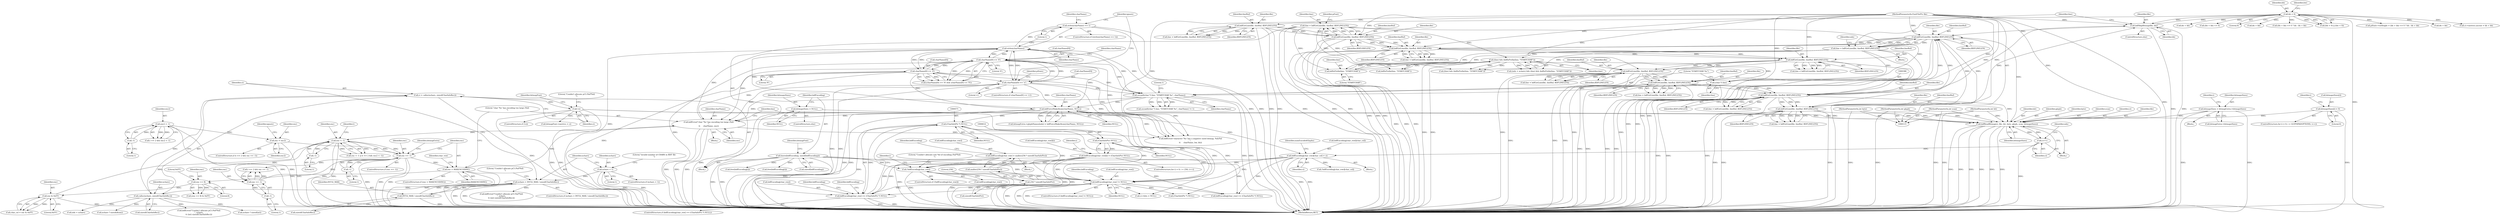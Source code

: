 digraph "0_libxfont_4d024ac10f964f6bd372ae0dd14f02772a6e5f63@API" {
"1000824" [label="(Call,strlen(charName) == 1)"];
"1000825" [label="(Call,strlen(charName))"];
"1000384" [label="(Call,sscanf((char *) line, \"STARTCHAR %s\", charName))"];
"1000385" [label="(Call,(char *) line)"];
"1000364" [label="(Call,(line) && (bdfIsPrefix(line, \"STARTCHAR\")))"];
"1000938" [label="(Call,line = bdfGetLine(file, lineBuf, BDFLINELEN))"];
"1000940" [label="(Call,bdfGetLine(file, lineBuf, BDFLINELEN))"];
"1000935" [label="(Call,bdfSkipBitmap(file, bh))"];
"1000753" [label="(Call,bdfGetLine(file, lineBuf, BDFLINELEN))"];
"1000709" [label="(Call,bdfGetLine(file, lineBuf, BDFLINELEN))"];
"1000676" [label="(Call,bdfGetLine(file, lineBuf, BDFLINELEN))"];
"1000634" [label="(Call,bdfGetLine(file, lineBuf, BDFLINELEN))"];
"1000408" [label="(Call,bdfGetLine(file, lineBuf, BDFLINELEN))"];
"1000321" [label="(Call,bdfGetLine(file, lineBuf, BDFLINELEN))"];
"1000196" [label="(Call,bdfGetLine(file, lineBuf, BDFLINELEN))"];
"1000116" [label="(MethodParameterIn,FontFilePtr file)"];
"1000799" [label="(Call,bdfGetLine(file, lineBuf, BDFLINELEN))"];
"1000738" [label="(Call,bh < 0)"];
"1000922" [label="(Call,bdfReadBitmap(ci, file, bit, byte, glyph, scan, bitmapsSizes))"];
"1000930" [label="(Call,ci++)"];
"1000250" [label="(Call,!ci)"];
"1000243" [label="(Call,ci = calloc(nchars, sizeof(CharInfoRec)))"];
"1000245" [label="(Call,calloc(nchars, sizeof(CharInfoRec)))"];
"1000228" [label="(Call,nchars > INT32_MAX / sizeof(CharInfoRec))"];
"1000219" [label="(Call,nchars < 1)"];
"1000230" [label="(Call,INT32_MAX / sizeof(CharInfoRec))"];
"1000119" [label="(MethodParameterIn,int bit)"];
"1000120" [label="(MethodParameterIn,int byte)"];
"1000121" [label="(MethodParameterIn,int glyph)"];
"1000122" [label="(MethodParameterIn,int scan)"];
"1000159" [label="(Call,bitmapsSizes = bitmapExtra->bitmapsSizes)"];
"1000179" [label="(Call,bitmapsSizes = NULL)"];
"1000173" [label="(Call,bitmapsSizes[i] = 0)"];
"1000366" [label="(Call,bdfIsPrefix(line, \"STARTCHAR\"))"];
"1000319" [label="(Call,line = bdfGetLine(file, lineBuf, BDFLINELEN))"];
"1000831" [label="(Call,charName[0] >= '0')"];
"1000853" [label="(Call,charName[0] == 'x')"];
"1000836" [label="(Call,charName[0] <= '9')"];
"1000487" [label="(Call,bdfError(\"char '%s' has encoding too large (%d)\n\",\n\t\t     charName, enc))"];
"1000403" [label="(Call,bdfForceMakeAtom(charName, NULL))"];
"1000617" [label="(Call,bdfEncoding[char_row] != NULL)"];
"1000623" [label="(Call,bdfEncoding[char_row][char_col] = ci)"];
"1000607" [label="(Call,bdfEncoding[char_row][i] = (CharInfoPtr) NULL)"];
"1000613" [label="(Call,(CharInfoPtr) NULL)"];
"1000570" [label="(Call,(CharInfoPtr *) NULL)"];
"1000566" [label="(Call,bdfEncoding[char_row] == (CharInfoPtr *) NULL)"];
"1000182" [label="(Call,bzero(bdfEncoding, sizeof(bdfEncoding)))"];
"1000584" [label="(Call,!bdfEncoding[char_row])"];
"1000574" [label="(Call,bdfEncoding[char_row] = malloc(256 * sizeof(CharInfoPtr)))"];
"1000578" [label="(Call,malloc(256 * sizeof(CharInfoPtr)))"];
"1000579" [label="(Call,256 * sizeof(CharInfoPtr))"];
"1000483" [label="(Call,enc > MAXENCODING)"];
"1000467" [label="(Call,enc == -1)"];
"1000460" [label="(Call,enc = enc2)"];
"1000443" [label="(Call,enc2 < -1)"];
"1000445" [label="(Call,-1)"];
"1000435" [label="(Call,enc < -1)"];
"1000502" [label="(Call,enc & 0xFF)"];
"1000496" [label="(Call,enc >> 8)"];
"1000437" [label="(Call,-1)"];
"1000456" [label="(Call,enc == -1)"];
"1000458" [label="(Call,-1)"];
"1000469" [label="(Call,-1)"];
"1000586" [label="(Identifier,bdfEncoding)"];
"1000494" [label="(Identifier,char_row)"];
"1000943" [label="(Identifier,BDFLINELEN)"];
"1000232" [label="(Call,sizeof(CharInfoRec))"];
"1000230" [label="(Call,INT32_MAX / sizeof(CharInfoRec))"];
"1000674" [label="(Call,line = bdfGetLine(file, lineBuf, BDFLINELEN))"];
"1000488" [label="(Literal,\"char '%s' has encoding too large (%d)\n\")"];
"1000970" [label="(Call,bdfIsPrefix(line, \"STARTCHAR\"))"];
"1000931" [label="(Identifier,ci)"];
"1000633" [label="(Identifier,line)"];
"1000181" [label="(Identifier,NULL)"];
"1000177" [label="(Literal,0)"];
"1000575" [label="(Call,bdfEncoding[char_row])"];
"1000321" [label="(Call,bdfGetLine(file, lineBuf, BDFLINELEN))"];
"1000939" [label="(Identifier,line)"];
"1000797" [label="(Call,line = bdfGetLine(file, lineBuf, BDFLINELEN))"];
"1000384" [label="(Call,sscanf((char *) line, \"STARTCHAR %s\", charName))"];
"1000324" [label="(Identifier,BDFLINELEN)"];
"1000678" [label="(Identifier,lineBuf)"];
"1000434" [label="(Call,enc < -1 || (t == 2 && enc2 < -1))"];
"1000328" [label="(Identifier,pFont)"];
"1001198" [label="(Call,free(bdfEncoding[i]))"];
"1000502" [label="(Call,enc & 0xFF)"];
"1000876" [label="(Block,)"];
"1000182" [label="(Call,bzero(bdfEncoding, sizeof(bdfEncoding)))"];
"1000461" [label="(Identifier,enc)"];
"1000823" [label="(ControlStructure,if ((strlen(charName) == 1)))"];
"1000707" [label="(Call,line = bdfGetLine(file, lineBuf, BDFLINELEN))"];
"1000676" [label="(Call,bdfGetLine(file, lineBuf, BDFLINELEN))"];
"1000397" [label="(Call,bitmapExtra->glyphNames[ndx] = bdfForceMakeAtom(charName, NULL))"];
"1000496" [label="(Call,enc >> 8)"];
"1000838" [label="(Identifier,charName)"];
"1000441" [label="(Identifier,t)"];
"1000925" [label="(Identifier,bit)"];
"1000253" [label="(Call,bdfError(\"Couldn't allocate pCI (%d*%d)\n\", nchars,\n\t\t (int) sizeof(CharInfoRec)))"];
"1000938" [label="(Call,line = bdfGetLine(file, lineBuf, BDFLINELEN))"];
"1000467" [label="(Call,enc == -1)"];
"1000221" [label="(Literal,1)"];
"1000489" [label="(Identifier,charName)"];
"1000893" [label="(Call,ci->metrics.ascent = bh + bb)"];
"1000608" [label="(Call,bdfEncoding[char_row][i])"];
"1000800" [label="(Identifier,file)"];
"1000219" [label="(Call,nchars < 1)"];
"1000199" [label="(Identifier,BDFLINELEN)"];
"1000158" [label="(Block,)"];
"1000320" [label="(Identifier,line)"];
"1000626" [label="(Identifier,bdfEncoding)"];
"1000436" [label="(Identifier,enc)"];
"1000495" [label="(Call,(enc >> 8) & 0xFF)"];
"1000159" [label="(Call,bitmapsSizes = bitmapExtra->bitmapsSizes)"];
"1000183" [label="(Identifier,bdfEncoding)"];
"1000485" [label="(Identifier,MAXENCODING)"];
"1000443" [label="(Call,enc2 < -1)"];
"1000184" [label="(Call,sizeof(bdfEncoding))"];
"1000825" [label="(Call,strlen(charName))"];
"1000927" [label="(Identifier,glyph)"];
"1000161" [label="(Call,bitmapExtra->bitmapsSizes)"];
"1000624" [label="(Call,bdfEncoding[char_row][char_col])"];
"1000572" [label="(Identifier,NULL)"];
"1000711" [label="(Identifier,lineBuf)"];
"1000799" [label="(Call,bdfGetLine(file, lineBuf, BDFLINELEN))"];
"1000323" [label="(Identifier,lineBuf)"];
"1001224" [label="(MethodReturn,RET)"];
"1000831" [label="(Call,charName[0] >= '0')"];
"1000737" [label="(Call,(bh < 0) || (bw < 0))"];
"1000178" [label="(ControlStructure,else)"];
"1000629" [label="(Identifier,ci)"];
"1000567" [label="(Call,bdfEncoding[char_row])"];
"1000632" [label="(Call,line = bdfGetLine(file, lineBuf, BDFLINELEN))"];
"1000437" [label="(Call,-1)"];
"1000369" [label="(Block,)"];
"1000451" [label="(ControlStructure,if (t == 2 && enc == -1))"];
"1000385" [label="(Call,(char *) line)"];
"1000459" [label="(Literal,1)"];
"1000926" [label="(Identifier,byte)"];
"1000801" [label="(Identifier,lineBuf)"];
"1000410" [label="(Identifier,lineBuf)"];
"1000243" [label="(Call,ci = calloc(nchars, sizeof(CharInfoRec)))"];
"1000196" [label="(Call,bdfGetLine(file, lineBuf, BDFLINELEN))"];
"1000245" [label="(Call,calloc(nchars, sizeof(CharInfoRec)))"];
"1000940" [label="(Call,bdfGetLine(file, lineBuf, BDFLINELEN))"];
"1000832" [label="(Call,charName[0])"];
"1000405" [label="(Identifier,NULL)"];
"1000580" [label="(Literal,256)"];
"1000636" [label="(Identifier,lineBuf)"];
"1000119" [label="(MethodParameterIn,int bit)"];
"1000228" [label="(Call,nchars > INT32_MAX / sizeof(CharInfoRec))"];
"1000635" [label="(Identifier,file)"];
"1000617" [label="(Call,bdfEncoding[char_row] != NULL)"];
"1000497" [label="(Identifier,enc)"];
"1000251" [label="(Identifier,ci)"];
"1000360" [label="(Call,(ndx < nchars) && (line) && (bdfIsPrefix(line, \"STARTCHAR\")))"];
"1000160" [label="(Identifier,bitmapsSizes)"];
"1000166" [label="(Identifier,i)"];
"1000573" [label="(Block,)"];
"1000500" [label="(Call,char_col = enc & 0xFF)"];
"1000174" [label="(Call,bitmapsSizes[i])"];
"1000933" [label="(Identifier,ndx)"];
"1000930" [label="(Call,ci++)"];
"1000631" [label="(Identifier,numEncodedGlyphs)"];
"1000634" [label="(Call,bdfGetLine(file, lineBuf, BDFLINELEN))"];
"1000870" [label="(Call,bh + bb)"];
"1000864" [label="(Call,(bh + bb) <= 0)"];
"1000387" [label="(Identifier,line)"];
"1000235" [label="(Call,bdfError(\"Couldn't allocate pCI (%d*%d)\n\", nchars,\n\t\t (int) sizeof(CharInfoRec)))"];
"1000486" [label="(Block,)"];
"1000613" [label="(Call,(CharInfoPtr) NULL)"];
"1000875" [label="(Identifier,ignore)"];
"1000712" [label="(Identifier,BDFLINELEN)"];
"1000300" [label="(Call,nchars * sizeof(int))"];
"1000579" [label="(Call,256 * sizeof(CharInfoPtr))"];
"1000388" [label="(Literal,\"STARTCHAR %s\")"];
"1000188" [label="(Identifier,bitmapFont)"];
"1000180" [label="(Identifier,bitmapsSizes)"];
"1000483" [label="(Call,enc > MAXENCODING)"];
"1000755" [label="(Identifier,lineBuf)"];
"1000236" [label="(Literal,\"Couldn't allocate pCI (%d*%d)\n\")"];
"1000598" [label="(ControlStructure,for (i = 0; i < 256; i++))"];
"1000361" [label="(Call,ndx < nchars)"];
"1000468" [label="(Identifier,enc)"];
"1000802" [label="(Identifier,BDFLINELEN)"];
"1000368" [label="(Literal,\"STARTCHAR\")"];
"1000738" [label="(Call,bh < 0)"];
"1000928" [label="(Identifier,scan)"];
"1000218" [label="(ControlStructure,if (nchars < 1))"];
"1000616" [label="(ControlStructure,if (bdfEncoding[char_row] != NULL))"];
"1001077" [label="(Call,bdfEncoding[char_row] == (CharInfoPtr *) NULL)"];
"1000936" [label="(Identifier,file)"];
"1000710" [label="(Identifier,file)"];
"1000362" [label="(Identifier,ndx)"];
"1000740" [label="(Literal,0)"];
"1000857" [label="(Literal,'x')"];
"1000824" [label="(Call,strlen(charName) == 1)"];
"1000618" [label="(Call,bdfEncoding[char_row])"];
"1000607" [label="(Call,bdfEncoding[char_row][i] = (CharInfoPtr) NULL)"];
"1000460" [label="(Call,enc = enc2)"];
"1000917" [label="(Call,ci->bits = NULL)"];
"1000941" [label="(Identifier,file)"];
"1000263" [label="(Identifier,bitmapFont)"];
"1000274" [label="(Call,nchars * sizeof(Atom))"];
"1001128" [label="(Call,!bdfEncoding[char_row][char_col])"];
"1000923" [label="(Identifier,ci)"];
"1000637" [label="(Identifier,BDFLINELEN)"];
"1000319" [label="(Call,line = bdfGetLine(file, lineBuf, BDFLINELEN))"];
"1000123" [label="(Block,)"];
"1000968" [label="(Call,(line) && (bdfIsPrefix(line, \"STARTCHAR\")))"];
"1000570" [label="(Call,(CharInfoPtr *) NULL)"];
"1000367" [label="(Identifier,line)"];
"1000120" [label="(MethodParameterIn,int byte)"];
"1000503" [label="(Identifier,enc)"];
"1000739" [label="(Identifier,bh)"];
"1000261" [label="(Call,bitmapFont->metrics = ci)"];
"1001081" [label="(Call,(CharInfoPtr *) NULL)"];
"1000833" [label="(Identifier,charName)"];
"1000615" [label="(Identifier,NULL)"];
"1000366" [label="(Call,bdfIsPrefix(line, \"STARTCHAR\"))"];
"1000565" [label="(ControlStructure,if (bdfEncoding[char_row] == (CharInfoPtr *) NULL))"];
"1000456" [label="(Call,enc == -1)"];
"1000389" [label="(Identifier,charName)"];
"1000679" [label="(Identifier,BDFLINELEN)"];
"1000220" [label="(Identifier,nchars)"];
"1000164" [label="(ControlStructure,for (i = 0; i < GLYPHPADOPTIONS; i++))"];
"1000444" [label="(Identifier,enc2)"];
"1000457" [label="(Identifier,enc)"];
"1000600" [label="(Identifier,i)"];
"1000827" [label="(Literal,1)"];
"1000578" [label="(Call,malloc(256 * sizeof(CharInfoPtr)))"];
"1000462" [label="(Identifier,enc2)"];
"1000403" [label="(Call,bdfForceMakeAtom(charName, NULL))"];
"1000899" [label="(Call,bh + bb)"];
"1000408" [label="(Call,bdfGetLine(file, lineBuf, BDFLINELEN))"];
"1000840" [label="(Literal,'9')"];
"1000576" [label="(Identifier,bdfEncoding)"];
"1000247" [label="(Call,sizeof(CharInfoRec))"];
"1000619" [label="(Identifier,bdfEncoding)"];
"1000836" [label="(Call,charName[0] <= '9')"];
"1000756" [label="(Identifier,BDFLINELEN)"];
"1000179" [label="(Call,bitmapsSizes = NULL)"];
"1000924" [label="(Identifier,file)"];
"1000466" [label="(ControlStructure,if (enc == -1))"];
"1000194" [label="(Call,line = bdfGetLine(file, lineBuf, BDFLINELEN))"];
"1000621" [label="(Identifier,NULL)"];
"1000863" [label="(Call,(bh + bb) <= 0 ? bh : bh + bb)"];
"1000935" [label="(Call,bdfSkipBitmap(file, bh))"];
"1000364" [label="(Call,(line) && (bdfIsPrefix(line, \"STARTCHAR\")))"];
"1000446" [label="(Literal,1)"];
"1000458" [label="(Call,-1)"];
"1000438" [label="(Literal,1)"];
"1000852" [label="(ControlStructure,if (charName[0] == 'x'))"];
"1000854" [label="(Call,charName[0])"];
"1000250" [label="(Call,!ci)"];
"1000365" [label="(Identifier,line)"];
"1000227" [label="(ControlStructure,if (nchars > INT32_MAX / sizeof(CharInfoRec)))"];
"1000411" [label="(Identifier,BDFLINELEN)"];
"1000574" [label="(Call,bdfEncoding[char_row] = malloc(256 * sizeof(CharInfoPtr)))"];
"1000929" [label="(Identifier,bitmapsSizes)"];
"1000224" [label="(Literal,\"invalid number of CHARS in BDF file\n\")"];
"1000435" [label="(Call,enc < -1)"];
"1000482" [label="(ControlStructure,if (enc > MAXENCODING))"];
"1000498" [label="(Literal,8)"];
"1000583" [label="(ControlStructure,if (!bdfEncoding[char_row]))"];
"1000116" [label="(MethodParameterIn,FontFilePtr file)"];
"1000677" [label="(Identifier,file)"];
"1000937" [label="(Identifier,bh)"];
"1000406" [label="(Call,line = bdfGetLine(file, lineBuf, BDFLINELEN))"];
"1000581" [label="(Call,sizeof(CharInfoPtr))"];
"1000499" [label="(Literal,0xFF)"];
"1000566" [label="(Call,bdfEncoding[char_row] == (CharInfoPtr *) NULL)"];
"1000584" [label="(Call,!bdfEncoding[char_row])"];
"1000853" [label="(Call,charName[0] == 'x')"];
"1000121" [label="(MethodParameterIn,int glyph)"];
"1000745" [label="(Call,bdfError(\"character '%s' has a negative sized bitmap, %dx%d\n\",\n\t\t     charName, bw, bh))"];
"1000390" [label="(Literal,1)"];
"1000322" [label="(Identifier,file)"];
"1000173" [label="(Call,bitmapsSizes[i] = 0)"];
"1000934" [label="(ControlStructure,else)"];
"1000198" [label="(Identifier,lineBuf)"];
"1000122" [label="(MethodParameterIn,int scan)"];
"1000246" [label="(Identifier,nchars)"];
"1000859" [label="(Call,pState->exHeight = (bh + bb) <= 0 ? bh : bh + bb)"];
"1000172" [label="(Identifier,i)"];
"1000606" [label="(Identifier,i)"];
"1000484" [label="(Identifier,enc)"];
"1000439" [label="(Call,t == 2 && enc2 < -1)"];
"1000445" [label="(Call,-1)"];
"1000504" [label="(Literal,0xFF)"];
"1000490" [label="(Identifier,enc)"];
"1000244" [label="(Identifier,ci)"];
"1000487" [label="(Call,bdfError(\"char '%s' has encoding too large (%d)\n\",\n\t\t     charName, enc))"];
"1000404" [label="(Identifier,charName)"];
"1001218" [label="(Call,free(bdfEncoding[i]))"];
"1000469" [label="(Call,-1)"];
"1000452" [label="(Call,t == 2 && enc == -1)"];
"1000622" [label="(Block,)"];
"1000826" [label="(Identifier,charName)"];
"1000623" [label="(Call,bdfEncoding[char_row][char_col] = ci)"];
"1000837" [label="(Call,charName[0])"];
"1000197" [label="(Identifier,file)"];
"1000470" [label="(Literal,1)"];
"1000409" [label="(Identifier,file)"];
"1000751" [label="(Call,line = bdfGetLine(file, lineBuf, BDFLINELEN))"];
"1000922" [label="(Call,bdfReadBitmap(ci, file, bit, byte, glyph, scan, bitmapsSizes))"];
"1000231" [label="(Identifier,INT32_MAX)"];
"1000464" [label="(Identifier,ignore)"];
"1000753" [label="(Call,bdfGetLine(file, lineBuf, BDFLINELEN))"];
"1000865" [label="(Call,bh + bb)"];
"1000249" [label="(ControlStructure,if (!ci))"];
"1000229" [label="(Identifier,nchars)"];
"1000861" [label="(Identifier,pState)"];
"1000383" [label="(Call,sscanf((char *) line, \"STARTCHAR %s\", charName) != 1)"];
"1000754" [label="(Identifier,file)"];
"1000830" [label="(Call,(charName[0] >= '0') && (charName[0] <= '9'))"];
"1000474" [label="(Identifier,bitmapExtra)"];
"1000585" [label="(Call,bdfEncoding[char_row])"];
"1000835" [label="(Literal,'0')"];
"1000590" [label="(Literal,\"Couldn't allocate row %d of encoding (%d*%d)\n\")"];
"1000254" [label="(Literal,\"Couldn't allocate pCI (%d*%d)\n\")"];
"1000742" [label="(Identifier,bw)"];
"1000942" [label="(Identifier,lineBuf)"];
"1000709" [label="(Call,bdfGetLine(file, lineBuf, BDFLINELEN))"];
"1000824" -> "1000823"  [label="AST: "];
"1000824" -> "1000827"  [label="CFG: "];
"1000825" -> "1000824"  [label="AST: "];
"1000827" -> "1000824"  [label="AST: "];
"1000833" -> "1000824"  [label="CFG: "];
"1000875" -> "1000824"  [label="CFG: "];
"1000824" -> "1001224"  [label="DDG: "];
"1000824" -> "1001224"  [label="DDG: "];
"1000825" -> "1000824"  [label="DDG: "];
"1000825" -> "1000826"  [label="CFG: "];
"1000826" -> "1000825"  [label="AST: "];
"1000827" -> "1000825"  [label="CFG: "];
"1000825" -> "1001224"  [label="DDG: "];
"1000825" -> "1000384"  [label="DDG: "];
"1000384" -> "1000825"  [label="DDG: "];
"1000487" -> "1000825"  [label="DDG: "];
"1000403" -> "1000825"  [label="DDG: "];
"1000831" -> "1000825"  [label="DDG: "];
"1000853" -> "1000825"  [label="DDG: "];
"1000836" -> "1000825"  [label="DDG: "];
"1000825" -> "1000831"  [label="DDG: "];
"1000825" -> "1000836"  [label="DDG: "];
"1000825" -> "1000853"  [label="DDG: "];
"1000384" -> "1000383"  [label="AST: "];
"1000384" -> "1000389"  [label="CFG: "];
"1000385" -> "1000384"  [label="AST: "];
"1000388" -> "1000384"  [label="AST: "];
"1000389" -> "1000384"  [label="AST: "];
"1000390" -> "1000384"  [label="CFG: "];
"1000384" -> "1001224"  [label="DDG: "];
"1000384" -> "1001224"  [label="DDG: "];
"1000384" -> "1000383"  [label="DDG: "];
"1000384" -> "1000383"  [label="DDG: "];
"1000384" -> "1000383"  [label="DDG: "];
"1000385" -> "1000384"  [label="DDG: "];
"1000831" -> "1000384"  [label="DDG: "];
"1000853" -> "1000384"  [label="DDG: "];
"1000836" -> "1000384"  [label="DDG: "];
"1000384" -> "1000403"  [label="DDG: "];
"1000384" -> "1000487"  [label="DDG: "];
"1000384" -> "1000745"  [label="DDG: "];
"1000385" -> "1000387"  [label="CFG: "];
"1000386" -> "1000385"  [label="AST: "];
"1000387" -> "1000385"  [label="AST: "];
"1000388" -> "1000385"  [label="CFG: "];
"1000385" -> "1001224"  [label="DDG: "];
"1000364" -> "1000385"  [label="DDG: "];
"1000938" -> "1000385"  [label="DDG: "];
"1000319" -> "1000385"  [label="DDG: "];
"1000364" -> "1000360"  [label="AST: "];
"1000364" -> "1000365"  [label="CFG: "];
"1000364" -> "1000366"  [label="CFG: "];
"1000365" -> "1000364"  [label="AST: "];
"1000366" -> "1000364"  [label="AST: "];
"1000360" -> "1000364"  [label="CFG: "];
"1000364" -> "1001224"  [label="DDG: "];
"1000364" -> "1001224"  [label="DDG: "];
"1000364" -> "1000360"  [label="DDG: "];
"1000364" -> "1000360"  [label="DDG: "];
"1000938" -> "1000364"  [label="DDG: "];
"1000366" -> "1000364"  [label="DDG: "];
"1000366" -> "1000364"  [label="DDG: "];
"1000319" -> "1000364"  [label="DDG: "];
"1000364" -> "1000968"  [label="DDG: "];
"1000364" -> "1000968"  [label="DDG: "];
"1000364" -> "1000970"  [label="DDG: "];
"1000938" -> "1000369"  [label="AST: "];
"1000938" -> "1000940"  [label="CFG: "];
"1000939" -> "1000938"  [label="AST: "];
"1000940" -> "1000938"  [label="AST: "];
"1000362" -> "1000938"  [label="CFG: "];
"1000938" -> "1001224"  [label="DDG: "];
"1000938" -> "1001224"  [label="DDG: "];
"1000938" -> "1000366"  [label="DDG: "];
"1000940" -> "1000938"  [label="DDG: "];
"1000940" -> "1000938"  [label="DDG: "];
"1000940" -> "1000938"  [label="DDG: "];
"1000938" -> "1000968"  [label="DDG: "];
"1000938" -> "1000970"  [label="DDG: "];
"1000940" -> "1000943"  [label="CFG: "];
"1000941" -> "1000940"  [label="AST: "];
"1000942" -> "1000940"  [label="AST: "];
"1000943" -> "1000940"  [label="AST: "];
"1000940" -> "1001224"  [label="DDG: "];
"1000940" -> "1001224"  [label="DDG: "];
"1000940" -> "1001224"  [label="DDG: "];
"1000940" -> "1000408"  [label="DDG: "];
"1000940" -> "1000408"  [label="DDG: "];
"1000940" -> "1000408"  [label="DDG: "];
"1000935" -> "1000940"  [label="DDG: "];
"1000922" -> "1000940"  [label="DDG: "];
"1000116" -> "1000940"  [label="DDG: "];
"1000753" -> "1000940"  [label="DDG: "];
"1000753" -> "1000940"  [label="DDG: "];
"1000799" -> "1000940"  [label="DDG: "];
"1000799" -> "1000940"  [label="DDG: "];
"1000935" -> "1000934"  [label="AST: "];
"1000935" -> "1000937"  [label="CFG: "];
"1000936" -> "1000935"  [label="AST: "];
"1000937" -> "1000935"  [label="AST: "];
"1000939" -> "1000935"  [label="CFG: "];
"1000935" -> "1001224"  [label="DDG: "];
"1000935" -> "1001224"  [label="DDG: "];
"1000935" -> "1000738"  [label="DDG: "];
"1000753" -> "1000935"  [label="DDG: "];
"1000799" -> "1000935"  [label="DDG: "];
"1000116" -> "1000935"  [label="DDG: "];
"1000738" -> "1000935"  [label="DDG: "];
"1000753" -> "1000751"  [label="AST: "];
"1000753" -> "1000756"  [label="CFG: "];
"1000754" -> "1000753"  [label="AST: "];
"1000755" -> "1000753"  [label="AST: "];
"1000756" -> "1000753"  [label="AST: "];
"1000751" -> "1000753"  [label="CFG: "];
"1000753" -> "1001224"  [label="DDG: "];
"1000753" -> "1001224"  [label="DDG: "];
"1000753" -> "1001224"  [label="DDG: "];
"1000753" -> "1000751"  [label="DDG: "];
"1000753" -> "1000751"  [label="DDG: "];
"1000753" -> "1000751"  [label="DDG: "];
"1000709" -> "1000753"  [label="DDG: "];
"1000709" -> "1000753"  [label="DDG: "];
"1000709" -> "1000753"  [label="DDG: "];
"1000116" -> "1000753"  [label="DDG: "];
"1000753" -> "1000799"  [label="DDG: "];
"1000753" -> "1000799"  [label="DDG: "];
"1000753" -> "1000799"  [label="DDG: "];
"1000753" -> "1000922"  [label="DDG: "];
"1000709" -> "1000707"  [label="AST: "];
"1000709" -> "1000712"  [label="CFG: "];
"1000710" -> "1000709"  [label="AST: "];
"1000711" -> "1000709"  [label="AST: "];
"1000712" -> "1000709"  [label="AST: "];
"1000707" -> "1000709"  [label="CFG: "];
"1000709" -> "1001224"  [label="DDG: "];
"1000709" -> "1001224"  [label="DDG: "];
"1000709" -> "1001224"  [label="DDG: "];
"1000709" -> "1000707"  [label="DDG: "];
"1000709" -> "1000707"  [label="DDG: "];
"1000709" -> "1000707"  [label="DDG: "];
"1000676" -> "1000709"  [label="DDG: "];
"1000676" -> "1000709"  [label="DDG: "];
"1000676" -> "1000709"  [label="DDG: "];
"1000116" -> "1000709"  [label="DDG: "];
"1000676" -> "1000674"  [label="AST: "];
"1000676" -> "1000679"  [label="CFG: "];
"1000677" -> "1000676"  [label="AST: "];
"1000678" -> "1000676"  [label="AST: "];
"1000679" -> "1000676"  [label="AST: "];
"1000674" -> "1000676"  [label="CFG: "];
"1000676" -> "1001224"  [label="DDG: "];
"1000676" -> "1001224"  [label="DDG: "];
"1000676" -> "1001224"  [label="DDG: "];
"1000676" -> "1000674"  [label="DDG: "];
"1000676" -> "1000674"  [label="DDG: "];
"1000676" -> "1000674"  [label="DDG: "];
"1000634" -> "1000676"  [label="DDG: "];
"1000634" -> "1000676"  [label="DDG: "];
"1000634" -> "1000676"  [label="DDG: "];
"1000116" -> "1000676"  [label="DDG: "];
"1000634" -> "1000632"  [label="AST: "];
"1000634" -> "1000637"  [label="CFG: "];
"1000635" -> "1000634"  [label="AST: "];
"1000636" -> "1000634"  [label="AST: "];
"1000637" -> "1000634"  [label="AST: "];
"1000632" -> "1000634"  [label="CFG: "];
"1000634" -> "1001224"  [label="DDG: "];
"1000634" -> "1001224"  [label="DDG: "];
"1000634" -> "1001224"  [label="DDG: "];
"1000634" -> "1000632"  [label="DDG: "];
"1000634" -> "1000632"  [label="DDG: "];
"1000634" -> "1000632"  [label="DDG: "];
"1000408" -> "1000634"  [label="DDG: "];
"1000408" -> "1000634"  [label="DDG: "];
"1000408" -> "1000634"  [label="DDG: "];
"1000116" -> "1000634"  [label="DDG: "];
"1000408" -> "1000406"  [label="AST: "];
"1000408" -> "1000411"  [label="CFG: "];
"1000409" -> "1000408"  [label="AST: "];
"1000410" -> "1000408"  [label="AST: "];
"1000411" -> "1000408"  [label="AST: "];
"1000406" -> "1000408"  [label="CFG: "];
"1000408" -> "1001224"  [label="DDG: "];
"1000408" -> "1001224"  [label="DDG: "];
"1000408" -> "1001224"  [label="DDG: "];
"1000408" -> "1000406"  [label="DDG: "];
"1000408" -> "1000406"  [label="DDG: "];
"1000408" -> "1000406"  [label="DDG: "];
"1000321" -> "1000408"  [label="DDG: "];
"1000321" -> "1000408"  [label="DDG: "];
"1000321" -> "1000408"  [label="DDG: "];
"1000116" -> "1000408"  [label="DDG: "];
"1000321" -> "1000319"  [label="AST: "];
"1000321" -> "1000324"  [label="CFG: "];
"1000322" -> "1000321"  [label="AST: "];
"1000323" -> "1000321"  [label="AST: "];
"1000324" -> "1000321"  [label="AST: "];
"1000319" -> "1000321"  [label="CFG: "];
"1000321" -> "1001224"  [label="DDG: "];
"1000321" -> "1001224"  [label="DDG: "];
"1000321" -> "1001224"  [label="DDG: "];
"1000321" -> "1000319"  [label="DDG: "];
"1000321" -> "1000319"  [label="DDG: "];
"1000321" -> "1000319"  [label="DDG: "];
"1000196" -> "1000321"  [label="DDG: "];
"1000196" -> "1000321"  [label="DDG: "];
"1000196" -> "1000321"  [label="DDG: "];
"1000116" -> "1000321"  [label="DDG: "];
"1000196" -> "1000194"  [label="AST: "];
"1000196" -> "1000199"  [label="CFG: "];
"1000197" -> "1000196"  [label="AST: "];
"1000198" -> "1000196"  [label="AST: "];
"1000199" -> "1000196"  [label="AST: "];
"1000194" -> "1000196"  [label="CFG: "];
"1000196" -> "1001224"  [label="DDG: "];
"1000196" -> "1001224"  [label="DDG: "];
"1000196" -> "1001224"  [label="DDG: "];
"1000196" -> "1000194"  [label="DDG: "];
"1000196" -> "1000194"  [label="DDG: "];
"1000196" -> "1000194"  [label="DDG: "];
"1000116" -> "1000196"  [label="DDG: "];
"1000116" -> "1000115"  [label="AST: "];
"1000116" -> "1001224"  [label="DDG: "];
"1000116" -> "1000799"  [label="DDG: "];
"1000116" -> "1000922"  [label="DDG: "];
"1000799" -> "1000797"  [label="AST: "];
"1000799" -> "1000802"  [label="CFG: "];
"1000800" -> "1000799"  [label="AST: "];
"1000801" -> "1000799"  [label="AST: "];
"1000802" -> "1000799"  [label="AST: "];
"1000797" -> "1000799"  [label="CFG: "];
"1000799" -> "1001224"  [label="DDG: "];
"1000799" -> "1001224"  [label="DDG: "];
"1000799" -> "1001224"  [label="DDG: "];
"1000799" -> "1000797"  [label="DDG: "];
"1000799" -> "1000797"  [label="DDG: "];
"1000799" -> "1000797"  [label="DDG: "];
"1000799" -> "1000922"  [label="DDG: "];
"1000738" -> "1000737"  [label="AST: "];
"1000738" -> "1000740"  [label="CFG: "];
"1000739" -> "1000738"  [label="AST: "];
"1000740" -> "1000738"  [label="AST: "];
"1000742" -> "1000738"  [label="CFG: "];
"1000737" -> "1000738"  [label="CFG: "];
"1000738" -> "1001224"  [label="DDG: "];
"1000738" -> "1000737"  [label="DDG: "];
"1000738" -> "1000737"  [label="DDG: "];
"1000738" -> "1000745"  [label="DDG: "];
"1000738" -> "1000859"  [label="DDG: "];
"1000738" -> "1000864"  [label="DDG: "];
"1000738" -> "1000865"  [label="DDG: "];
"1000738" -> "1000863"  [label="DDG: "];
"1000738" -> "1000870"  [label="DDG: "];
"1000738" -> "1000893"  [label="DDG: "];
"1000738" -> "1000899"  [label="DDG: "];
"1000922" -> "1000876"  [label="AST: "];
"1000922" -> "1000929"  [label="CFG: "];
"1000923" -> "1000922"  [label="AST: "];
"1000924" -> "1000922"  [label="AST: "];
"1000925" -> "1000922"  [label="AST: "];
"1000926" -> "1000922"  [label="AST: "];
"1000927" -> "1000922"  [label="AST: "];
"1000928" -> "1000922"  [label="AST: "];
"1000929" -> "1000922"  [label="AST: "];
"1000931" -> "1000922"  [label="CFG: "];
"1000922" -> "1001224"  [label="DDG: "];
"1000922" -> "1001224"  [label="DDG: "];
"1000922" -> "1001224"  [label="DDG: "];
"1000922" -> "1001224"  [label="DDG: "];
"1000922" -> "1001224"  [label="DDG: "];
"1000922" -> "1001224"  [label="DDG: "];
"1000930" -> "1000922"  [label="DDG: "];
"1000250" -> "1000922"  [label="DDG: "];
"1000119" -> "1000922"  [label="DDG: "];
"1000120" -> "1000922"  [label="DDG: "];
"1000121" -> "1000922"  [label="DDG: "];
"1000122" -> "1000922"  [label="DDG: "];
"1000159" -> "1000922"  [label="DDG: "];
"1000179" -> "1000922"  [label="DDG: "];
"1000173" -> "1000922"  [label="DDG: "];
"1000922" -> "1000930"  [label="DDG: "];
"1000930" -> "1000876"  [label="AST: "];
"1000930" -> "1000931"  [label="CFG: "];
"1000931" -> "1000930"  [label="AST: "];
"1000933" -> "1000930"  [label="CFG: "];
"1000930" -> "1001224"  [label="DDG: "];
"1000930" -> "1000623"  [label="DDG: "];
"1000250" -> "1000249"  [label="AST: "];
"1000250" -> "1000251"  [label="CFG: "];
"1000251" -> "1000250"  [label="AST: "];
"1000254" -> "1000250"  [label="CFG: "];
"1000263" -> "1000250"  [label="CFG: "];
"1000250" -> "1001224"  [label="DDG: "];
"1000250" -> "1001224"  [label="DDG: "];
"1000243" -> "1000250"  [label="DDG: "];
"1000250" -> "1000261"  [label="DDG: "];
"1000250" -> "1000623"  [label="DDG: "];
"1000243" -> "1000123"  [label="AST: "];
"1000243" -> "1000245"  [label="CFG: "];
"1000244" -> "1000243"  [label="AST: "];
"1000245" -> "1000243"  [label="AST: "];
"1000251" -> "1000243"  [label="CFG: "];
"1000243" -> "1001224"  [label="DDG: "];
"1000245" -> "1000243"  [label="DDG: "];
"1000245" -> "1000247"  [label="CFG: "];
"1000246" -> "1000245"  [label="AST: "];
"1000247" -> "1000245"  [label="AST: "];
"1000228" -> "1000245"  [label="DDG: "];
"1000245" -> "1000253"  [label="DDG: "];
"1000245" -> "1000274"  [label="DDG: "];
"1000245" -> "1000300"  [label="DDG: "];
"1000245" -> "1000361"  [label="DDG: "];
"1000228" -> "1000227"  [label="AST: "];
"1000228" -> "1000230"  [label="CFG: "];
"1000229" -> "1000228"  [label="AST: "];
"1000230" -> "1000228"  [label="AST: "];
"1000236" -> "1000228"  [label="CFG: "];
"1000244" -> "1000228"  [label="CFG: "];
"1000228" -> "1001224"  [label="DDG: "];
"1000228" -> "1001224"  [label="DDG: "];
"1000219" -> "1000228"  [label="DDG: "];
"1000230" -> "1000228"  [label="DDG: "];
"1000228" -> "1000235"  [label="DDG: "];
"1000219" -> "1000218"  [label="AST: "];
"1000219" -> "1000221"  [label="CFG: "];
"1000220" -> "1000219"  [label="AST: "];
"1000221" -> "1000219"  [label="AST: "];
"1000224" -> "1000219"  [label="CFG: "];
"1000229" -> "1000219"  [label="CFG: "];
"1000219" -> "1001224"  [label="DDG: "];
"1000219" -> "1001224"  [label="DDG: "];
"1000230" -> "1000232"  [label="CFG: "];
"1000231" -> "1000230"  [label="AST: "];
"1000232" -> "1000230"  [label="AST: "];
"1000230" -> "1001224"  [label="DDG: "];
"1000119" -> "1000115"  [label="AST: "];
"1000119" -> "1001224"  [label="DDG: "];
"1000120" -> "1000115"  [label="AST: "];
"1000120" -> "1001224"  [label="DDG: "];
"1000121" -> "1000115"  [label="AST: "];
"1000121" -> "1001224"  [label="DDG: "];
"1000122" -> "1000115"  [label="AST: "];
"1000122" -> "1001224"  [label="DDG: "];
"1000159" -> "1000158"  [label="AST: "];
"1000159" -> "1000161"  [label="CFG: "];
"1000160" -> "1000159"  [label="AST: "];
"1000161" -> "1000159"  [label="AST: "];
"1000166" -> "1000159"  [label="CFG: "];
"1000159" -> "1001224"  [label="DDG: "];
"1000159" -> "1001224"  [label="DDG: "];
"1000179" -> "1000178"  [label="AST: "];
"1000179" -> "1000181"  [label="CFG: "];
"1000180" -> "1000179"  [label="AST: "];
"1000181" -> "1000179"  [label="AST: "];
"1000183" -> "1000179"  [label="CFG: "];
"1000179" -> "1001224"  [label="DDG: "];
"1000173" -> "1000164"  [label="AST: "];
"1000173" -> "1000177"  [label="CFG: "];
"1000174" -> "1000173"  [label="AST: "];
"1000177" -> "1000173"  [label="AST: "];
"1000172" -> "1000173"  [label="CFG: "];
"1000173" -> "1001224"  [label="DDG: "];
"1000366" -> "1000368"  [label="CFG: "];
"1000367" -> "1000366"  [label="AST: "];
"1000368" -> "1000366"  [label="AST: "];
"1000319" -> "1000366"  [label="DDG: "];
"1000319" -> "1000123"  [label="AST: "];
"1000320" -> "1000319"  [label="AST: "];
"1000328" -> "1000319"  [label="CFG: "];
"1000319" -> "1001224"  [label="DDG: "];
"1000319" -> "1001224"  [label="DDG: "];
"1000319" -> "1000968"  [label="DDG: "];
"1000319" -> "1000970"  [label="DDG: "];
"1000831" -> "1000830"  [label="AST: "];
"1000831" -> "1000835"  [label="CFG: "];
"1000832" -> "1000831"  [label="AST: "];
"1000835" -> "1000831"  [label="AST: "];
"1000838" -> "1000831"  [label="CFG: "];
"1000830" -> "1000831"  [label="CFG: "];
"1000831" -> "1001224"  [label="DDG: "];
"1000831" -> "1000403"  [label="DDG: "];
"1000831" -> "1000487"  [label="DDG: "];
"1000831" -> "1000745"  [label="DDG: "];
"1000831" -> "1000830"  [label="DDG: "];
"1000831" -> "1000830"  [label="DDG: "];
"1000853" -> "1000831"  [label="DDG: "];
"1000836" -> "1000831"  [label="DDG: "];
"1000831" -> "1000836"  [label="DDG: "];
"1000831" -> "1000853"  [label="DDG: "];
"1000853" -> "1000852"  [label="AST: "];
"1000853" -> "1000857"  [label="CFG: "];
"1000854" -> "1000853"  [label="AST: "];
"1000857" -> "1000853"  [label="AST: "];
"1000861" -> "1000853"  [label="CFG: "];
"1000875" -> "1000853"  [label="CFG: "];
"1000853" -> "1001224"  [label="DDG: "];
"1000853" -> "1001224"  [label="DDG: "];
"1000853" -> "1000403"  [label="DDG: "];
"1000853" -> "1000487"  [label="DDG: "];
"1000853" -> "1000745"  [label="DDG: "];
"1000836" -> "1000853"  [label="DDG: "];
"1000836" -> "1000830"  [label="AST: "];
"1000836" -> "1000840"  [label="CFG: "];
"1000837" -> "1000836"  [label="AST: "];
"1000840" -> "1000836"  [label="AST: "];
"1000830" -> "1000836"  [label="CFG: "];
"1000836" -> "1001224"  [label="DDG: "];
"1000836" -> "1000403"  [label="DDG: "];
"1000836" -> "1000487"  [label="DDG: "];
"1000836" -> "1000745"  [label="DDG: "];
"1000836" -> "1000830"  [label="DDG: "];
"1000836" -> "1000830"  [label="DDG: "];
"1000487" -> "1000486"  [label="AST: "];
"1000487" -> "1000490"  [label="CFG: "];
"1000488" -> "1000487"  [label="AST: "];
"1000489" -> "1000487"  [label="AST: "];
"1000490" -> "1000487"  [label="AST: "];
"1000633" -> "1000487"  [label="CFG: "];
"1000487" -> "1001224"  [label="DDG: "];
"1000487" -> "1001224"  [label="DDG: "];
"1000487" -> "1001224"  [label="DDG: "];
"1000487" -> "1000435"  [label="DDG: "];
"1000403" -> "1000487"  [label="DDG: "];
"1000483" -> "1000487"  [label="DDG: "];
"1000487" -> "1000745"  [label="DDG: "];
"1000403" -> "1000397"  [label="AST: "];
"1000403" -> "1000405"  [label="CFG: "];
"1000404" -> "1000403"  [label="AST: "];
"1000405" -> "1000403"  [label="AST: "];
"1000397" -> "1000403"  [label="CFG: "];
"1000403" -> "1001224"  [label="DDG: "];
"1000403" -> "1001224"  [label="DDG: "];
"1000403" -> "1000397"  [label="DDG: "];
"1000403" -> "1000397"  [label="DDG: "];
"1000617" -> "1000403"  [label="DDG: "];
"1000403" -> "1000570"  [label="DDG: "];
"1000403" -> "1000745"  [label="DDG: "];
"1000403" -> "1000917"  [label="DDG: "];
"1000403" -> "1001081"  [label="DDG: "];
"1000617" -> "1000616"  [label="AST: "];
"1000617" -> "1000621"  [label="CFG: "];
"1000618" -> "1000617"  [label="AST: "];
"1000621" -> "1000617"  [label="AST: "];
"1000626" -> "1000617"  [label="CFG: "];
"1000633" -> "1000617"  [label="CFG: "];
"1000617" -> "1001224"  [label="DDG: "];
"1000617" -> "1001224"  [label="DDG: "];
"1000617" -> "1001224"  [label="DDG: "];
"1000617" -> "1000566"  [label="DDG: "];
"1000617" -> "1000570"  [label="DDG: "];
"1000623" -> "1000617"  [label="DDG: "];
"1000607" -> "1000617"  [label="DDG: "];
"1000566" -> "1000617"  [label="DDG: "];
"1000182" -> "1000617"  [label="DDG: "];
"1000584" -> "1000617"  [label="DDG: "];
"1000613" -> "1000617"  [label="DDG: "];
"1000570" -> "1000617"  [label="DDG: "];
"1000617" -> "1000917"  [label="DDG: "];
"1000617" -> "1001077"  [label="DDG: "];
"1000617" -> "1001081"  [label="DDG: "];
"1000623" -> "1000622"  [label="AST: "];
"1000623" -> "1000629"  [label="CFG: "];
"1000624" -> "1000623"  [label="AST: "];
"1000629" -> "1000623"  [label="AST: "];
"1000631" -> "1000623"  [label="CFG: "];
"1000623" -> "1001224"  [label="DDG: "];
"1000623" -> "1001224"  [label="DDG: "];
"1000623" -> "1000566"  [label="DDG: "];
"1000623" -> "1000584"  [label="DDG: "];
"1000623" -> "1001077"  [label="DDG: "];
"1000623" -> "1001128"  [label="DDG: "];
"1000607" -> "1000598"  [label="AST: "];
"1000607" -> "1000613"  [label="CFG: "];
"1000608" -> "1000607"  [label="AST: "];
"1000613" -> "1000607"  [label="AST: "];
"1000606" -> "1000607"  [label="CFG: "];
"1000607" -> "1001224"  [label="DDG: "];
"1000607" -> "1001224"  [label="DDG: "];
"1000607" -> "1000566"  [label="DDG: "];
"1000607" -> "1000584"  [label="DDG: "];
"1000613" -> "1000607"  [label="DDG: "];
"1000607" -> "1001077"  [label="DDG: "];
"1000613" -> "1000615"  [label="CFG: "];
"1000614" -> "1000613"  [label="AST: "];
"1000615" -> "1000613"  [label="AST: "];
"1000570" -> "1000613"  [label="DDG: "];
"1000570" -> "1000566"  [label="AST: "];
"1000570" -> "1000572"  [label="CFG: "];
"1000571" -> "1000570"  [label="AST: "];
"1000572" -> "1000570"  [label="AST: "];
"1000566" -> "1000570"  [label="CFG: "];
"1000570" -> "1001224"  [label="DDG: "];
"1000570" -> "1000566"  [label="DDG: "];
"1000566" -> "1000565"  [label="AST: "];
"1000567" -> "1000566"  [label="AST: "];
"1000576" -> "1000566"  [label="CFG: "];
"1000619" -> "1000566"  [label="CFG: "];
"1000566" -> "1001224"  [label="DDG: "];
"1000566" -> "1001224"  [label="DDG: "];
"1000182" -> "1000566"  [label="DDG: "];
"1000182" -> "1000123"  [label="AST: "];
"1000182" -> "1000184"  [label="CFG: "];
"1000183" -> "1000182"  [label="AST: "];
"1000184" -> "1000182"  [label="AST: "];
"1000188" -> "1000182"  [label="CFG: "];
"1000182" -> "1001224"  [label="DDG: "];
"1000182" -> "1001224"  [label="DDG: "];
"1000182" -> "1000584"  [label="DDG: "];
"1000182" -> "1001077"  [label="DDG: "];
"1000182" -> "1001198"  [label="DDG: "];
"1000182" -> "1001218"  [label="DDG: "];
"1000584" -> "1000583"  [label="AST: "];
"1000584" -> "1000585"  [label="CFG: "];
"1000585" -> "1000584"  [label="AST: "];
"1000590" -> "1000584"  [label="CFG: "];
"1000600" -> "1000584"  [label="CFG: "];
"1000584" -> "1001224"  [label="DDG: "];
"1000584" -> "1001224"  [label="DDG: "];
"1000574" -> "1000584"  [label="DDG: "];
"1000574" -> "1000573"  [label="AST: "];
"1000574" -> "1000578"  [label="CFG: "];
"1000575" -> "1000574"  [label="AST: "];
"1000578" -> "1000574"  [label="AST: "];
"1000586" -> "1000574"  [label="CFG: "];
"1000574" -> "1001224"  [label="DDG: "];
"1000578" -> "1000574"  [label="DDG: "];
"1000578" -> "1000579"  [label="CFG: "];
"1000579" -> "1000578"  [label="AST: "];
"1000578" -> "1001224"  [label="DDG: "];
"1000579" -> "1000578"  [label="DDG: "];
"1000579" -> "1000581"  [label="CFG: "];
"1000580" -> "1000579"  [label="AST: "];
"1000581" -> "1000579"  [label="AST: "];
"1000483" -> "1000482"  [label="AST: "];
"1000483" -> "1000485"  [label="CFG: "];
"1000484" -> "1000483"  [label="AST: "];
"1000485" -> "1000483"  [label="AST: "];
"1000488" -> "1000483"  [label="CFG: "];
"1000494" -> "1000483"  [label="CFG: "];
"1000483" -> "1001224"  [label="DDG: "];
"1000483" -> "1001224"  [label="DDG: "];
"1000467" -> "1000483"  [label="DDG: "];
"1000483" -> "1000496"  [label="DDG: "];
"1000467" -> "1000466"  [label="AST: "];
"1000467" -> "1000469"  [label="CFG: "];
"1000468" -> "1000467"  [label="AST: "];
"1000469" -> "1000467"  [label="AST: "];
"1000474" -> "1000467"  [label="CFG: "];
"1000484" -> "1000467"  [label="CFG: "];
"1000467" -> "1001224"  [label="DDG: "];
"1000467" -> "1001224"  [label="DDG: "];
"1000467" -> "1001224"  [label="DDG: "];
"1000467" -> "1000435"  [label="DDG: "];
"1000467" -> "1000452"  [label="DDG: "];
"1000460" -> "1000467"  [label="DDG: "];
"1000435" -> "1000467"  [label="DDG: "];
"1000456" -> "1000467"  [label="DDG: "];
"1000469" -> "1000467"  [label="DDG: "];
"1000460" -> "1000451"  [label="AST: "];
"1000460" -> "1000462"  [label="CFG: "];
"1000461" -> "1000460"  [label="AST: "];
"1000462" -> "1000460"  [label="AST: "];
"1000464" -> "1000460"  [label="CFG: "];
"1000460" -> "1001224"  [label="DDG: "];
"1000443" -> "1000460"  [label="DDG: "];
"1000443" -> "1000439"  [label="AST: "];
"1000443" -> "1000445"  [label="CFG: "];
"1000444" -> "1000443"  [label="AST: "];
"1000445" -> "1000443"  [label="AST: "];
"1000439" -> "1000443"  [label="CFG: "];
"1000443" -> "1001224"  [label="DDG: "];
"1000443" -> "1001224"  [label="DDG: "];
"1000443" -> "1000439"  [label="DDG: "];
"1000443" -> "1000439"  [label="DDG: "];
"1000445" -> "1000443"  [label="DDG: "];
"1000445" -> "1000446"  [label="CFG: "];
"1000446" -> "1000445"  [label="AST: "];
"1000435" -> "1000434"  [label="AST: "];
"1000435" -> "1000437"  [label="CFG: "];
"1000436" -> "1000435"  [label="AST: "];
"1000437" -> "1000435"  [label="AST: "];
"1000441" -> "1000435"  [label="CFG: "];
"1000434" -> "1000435"  [label="CFG: "];
"1000435" -> "1001224"  [label="DDG: "];
"1000435" -> "1001224"  [label="DDG: "];
"1000435" -> "1000434"  [label="DDG: "];
"1000435" -> "1000434"  [label="DDG: "];
"1000502" -> "1000435"  [label="DDG: "];
"1000437" -> "1000435"  [label="DDG: "];
"1000435" -> "1000456"  [label="DDG: "];
"1000502" -> "1000500"  [label="AST: "];
"1000502" -> "1000504"  [label="CFG: "];
"1000503" -> "1000502"  [label="AST: "];
"1000504" -> "1000502"  [label="AST: "];
"1000500" -> "1000502"  [label="CFG: "];
"1000502" -> "1001224"  [label="DDG: "];
"1000502" -> "1000500"  [label="DDG: "];
"1000502" -> "1000500"  [label="DDG: "];
"1000496" -> "1000502"  [label="DDG: "];
"1000496" -> "1000495"  [label="AST: "];
"1000496" -> "1000498"  [label="CFG: "];
"1000497" -> "1000496"  [label="AST: "];
"1000498" -> "1000496"  [label="AST: "];
"1000499" -> "1000496"  [label="CFG: "];
"1000496" -> "1000495"  [label="DDG: "];
"1000496" -> "1000495"  [label="DDG: "];
"1000437" -> "1000438"  [label="CFG: "];
"1000438" -> "1000437"  [label="AST: "];
"1000456" -> "1000452"  [label="AST: "];
"1000456" -> "1000458"  [label="CFG: "];
"1000457" -> "1000456"  [label="AST: "];
"1000458" -> "1000456"  [label="AST: "];
"1000452" -> "1000456"  [label="CFG: "];
"1000456" -> "1000452"  [label="DDG: "];
"1000456" -> "1000452"  [label="DDG: "];
"1000458" -> "1000456"  [label="DDG: "];
"1000458" -> "1000459"  [label="CFG: "];
"1000459" -> "1000458"  [label="AST: "];
"1000469" -> "1000470"  [label="CFG: "];
"1000470" -> "1000469"  [label="AST: "];
}
